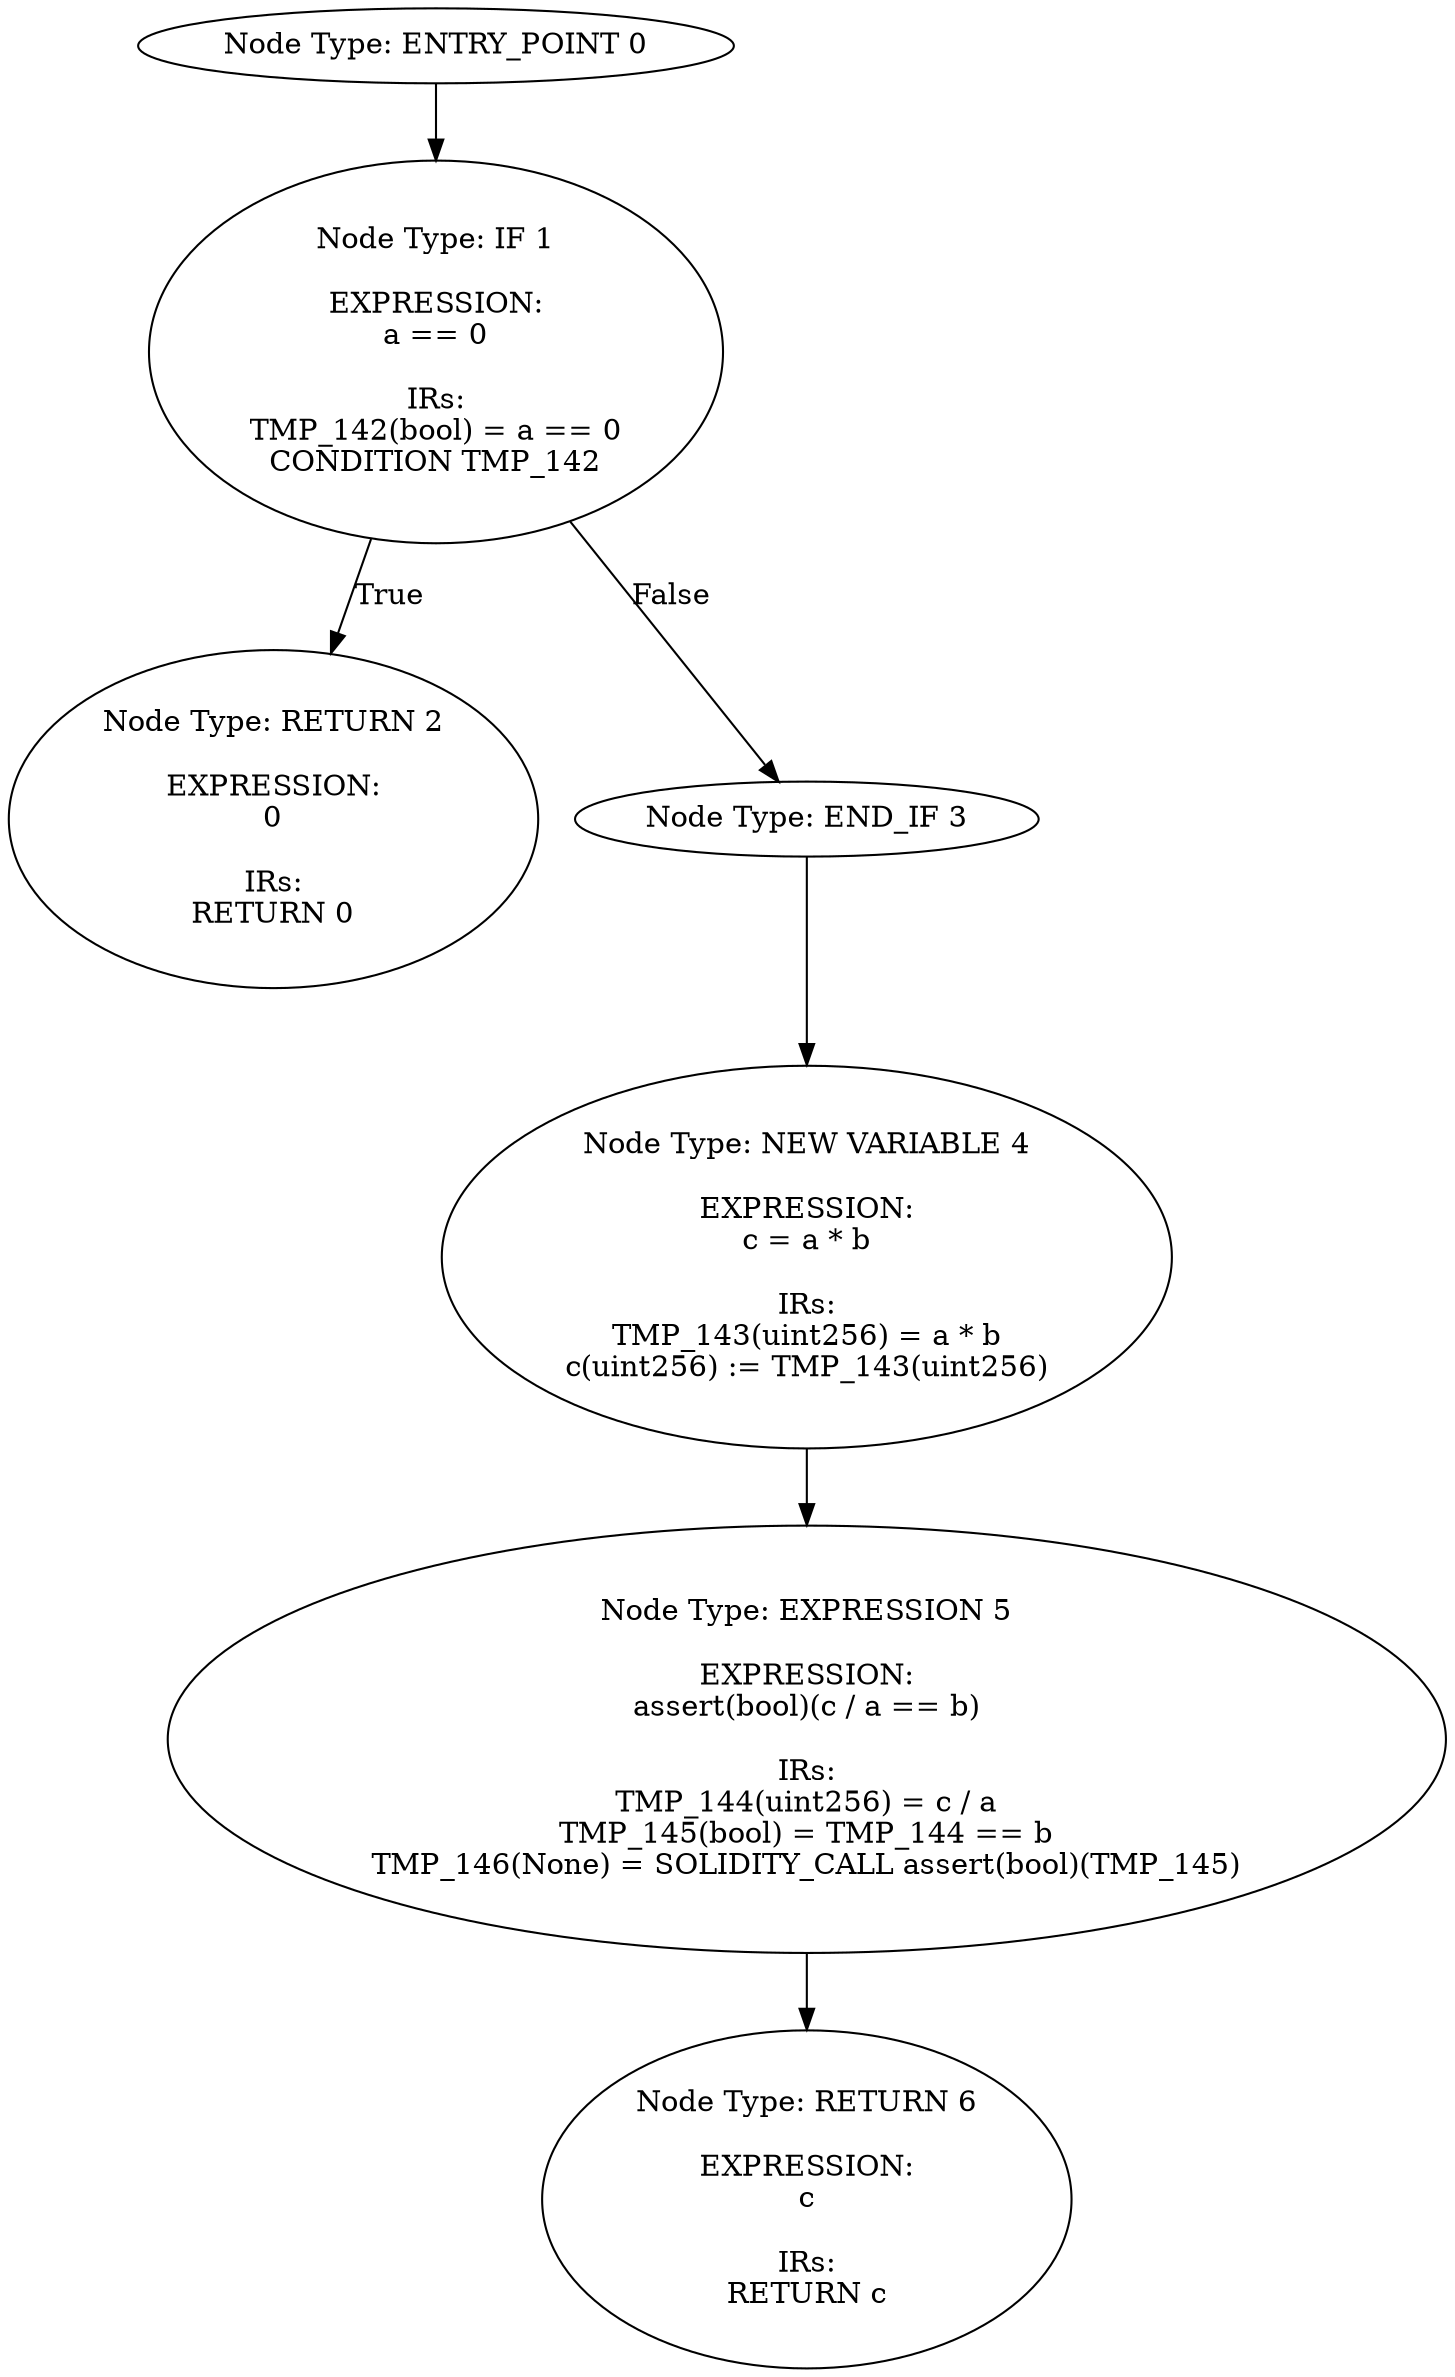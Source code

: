 digraph{
0[label="Node Type: ENTRY_POINT 0
"];
0->1;
1[label="Node Type: IF 1

EXPRESSION:
a == 0

IRs:
TMP_142(bool) = a == 0
CONDITION TMP_142"];
1->2[label="True"];
1->3[label="False"];
2[label="Node Type: RETURN 2

EXPRESSION:
0

IRs:
RETURN 0"];
3[label="Node Type: END_IF 3
"];
3->4;
4[label="Node Type: NEW VARIABLE 4

EXPRESSION:
c = a * b

IRs:
TMP_143(uint256) = a * b
c(uint256) := TMP_143(uint256)"];
4->5;
5[label="Node Type: EXPRESSION 5

EXPRESSION:
assert(bool)(c / a == b)

IRs:
TMP_144(uint256) = c / a
TMP_145(bool) = TMP_144 == b
TMP_146(None) = SOLIDITY_CALL assert(bool)(TMP_145)"];
5->6;
6[label="Node Type: RETURN 6

EXPRESSION:
c

IRs:
RETURN c"];
}
